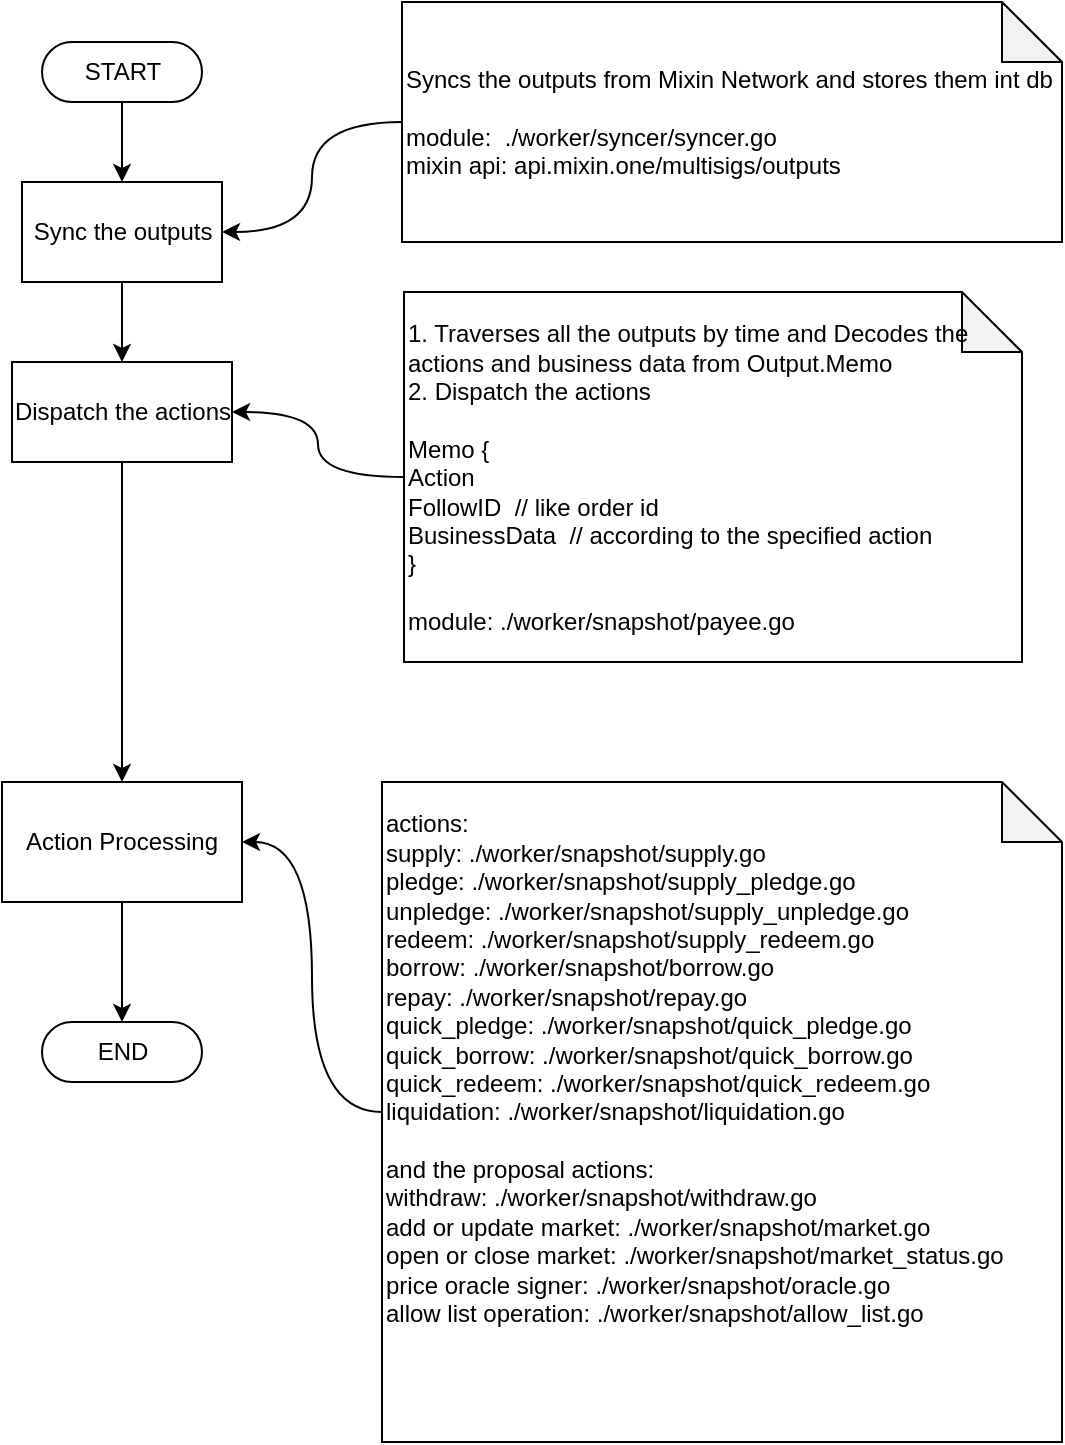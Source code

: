 <mxfile>
    <diagram id="MYfGZhd5R5gHjjigoIOa" name="Page-1">
        <mxGraphModel dx="840" dy="956" grid="1" gridSize="10" guides="1" tooltips="1" connect="1" arrows="1" fold="1" page="1" pageScale="1" pageWidth="850" pageHeight="1100" math="0" shadow="0">
            <root>
                <mxCell id="0"/>
                <mxCell id="1" parent="0"/>
                <mxCell id="4" value="" style="edgeStyle=orthogonalEdgeStyle;rounded=0;orthogonalLoop=1;jettySize=auto;html=1;" parent="1" source="2" target="3" edge="1">
                    <mxGeometry relative="1" as="geometry"/>
                </mxCell>
                <mxCell id="2" value="START" style="html=1;dashed=0;whitespace=wrap;shape=mxgraph.dfd.start" parent="1" vertex="1">
                    <mxGeometry x="140" y="40" width="80" height="30" as="geometry"/>
                </mxCell>
                <mxCell id="12" value="" style="edgeStyle=orthogonalEdgeStyle;curved=1;rounded=0;orthogonalLoop=1;jettySize=auto;html=1;" parent="1" source="3" target="7" edge="1">
                    <mxGeometry relative="1" as="geometry"/>
                </mxCell>
                <mxCell id="3" value="Sync the outputs" style="html=1;dashed=0;whitespace=wrap;" parent="1" vertex="1">
                    <mxGeometry x="130" y="110" width="100" height="50" as="geometry"/>
                </mxCell>
                <mxCell id="6" style="edgeStyle=orthogonalEdgeStyle;rounded=0;orthogonalLoop=1;jettySize=auto;html=1;entryX=1;entryY=0.5;entryDx=0;entryDy=0;curved=1;exitX=0;exitY=0.5;exitDx=0;exitDy=0;exitPerimeter=0;" parent="1" source="9" target="3" edge="1">
                    <mxGeometry relative="1" as="geometry">
                        <mxPoint x="300" y="85" as="sourcePoint"/>
                    </mxGeometry>
                </mxCell>
                <mxCell id="14" style="edgeStyle=orthogonalEdgeStyle;curved=1;rounded=0;orthogonalLoop=1;jettySize=auto;html=1;entryX=0.5;entryY=0;entryDx=0;entryDy=0;" parent="1" source="7" target="15" edge="1">
                    <mxGeometry relative="1" as="geometry">
                        <mxPoint x="180" y="310" as="targetPoint"/>
                    </mxGeometry>
                </mxCell>
                <mxCell id="7" value="Dispatch the actions" style="html=1;dashed=0;whitespace=wrap;" parent="1" vertex="1">
                    <mxGeometry x="125" y="200" width="110" height="50" as="geometry"/>
                </mxCell>
                <mxCell id="9" value="Syncs the outputs from Mixin Network and stores them int db&lt;br&gt;&lt;br&gt;module:&amp;nbsp; ./worker/syncer/syncer.go&lt;br&gt;&lt;font style=&quot;font-size: 12px&quot;&gt;mixin api: api.mixin.one/multisigs/outputs&lt;/font&gt;" style="shape=note;whiteSpace=wrap;html=1;backgroundOutline=1;darkOpacity=0.05;align=left;" parent="1" vertex="1">
                    <mxGeometry x="320" y="20" width="330" height="120" as="geometry"/>
                </mxCell>
                <mxCell id="11" style="edgeStyle=orthogonalEdgeStyle;curved=1;rounded=0;orthogonalLoop=1;jettySize=auto;html=1;entryX=1;entryY=0.5;entryDx=0;entryDy=0;" parent="1" source="10" target="7" edge="1">
                    <mxGeometry relative="1" as="geometry"/>
                </mxCell>
                <mxCell id="10" value="&lt;span&gt;1. Traverses all the outputs by time and Decodes the actions and business data from Output.Memo&lt;br&gt;2. Dispatch the actions&lt;br&gt;&lt;br&gt;Memo {&lt;br&gt;Action&lt;br&gt;FollowID&amp;nbsp; // like order id&lt;br&gt;BusinessData&amp;nbsp; // according to the specified action&lt;br&gt;}&lt;br&gt;&lt;br&gt;module: ./worker/snapshot/payee.go&lt;br&gt;&lt;/span&gt;" style="shape=note;whiteSpace=wrap;html=1;backgroundOutline=1;darkOpacity=0.05;align=left;" parent="1" vertex="1">
                    <mxGeometry x="321" y="165" width="309" height="185" as="geometry"/>
                </mxCell>
                <mxCell id="22" style="edgeStyle=orthogonalEdgeStyle;curved=1;rounded=0;orthogonalLoop=1;jettySize=auto;html=1;" parent="1" source="15" target="21" edge="1">
                    <mxGeometry relative="1" as="geometry"/>
                </mxCell>
                <mxCell id="15" value="Action Processing" style="rounded=0;whiteSpace=wrap;html=1;" parent="1" vertex="1">
                    <mxGeometry x="120" y="410" width="120" height="60" as="geometry"/>
                </mxCell>
                <mxCell id="21" value="END" style="html=1;dashed=0;whitespace=wrap;shape=mxgraph.dfd.start" parent="1" vertex="1">
                    <mxGeometry x="140" y="530" width="80" height="30" as="geometry"/>
                </mxCell>
                <mxCell id="24" style="edgeStyle=orthogonalEdgeStyle;curved=1;rounded=0;orthogonalLoop=1;jettySize=auto;html=1;entryX=1;entryY=0.5;entryDx=0;entryDy=0;" parent="1" source="23" target="15" edge="1">
                    <mxGeometry relative="1" as="geometry"/>
                </mxCell>
                <mxCell id="23" value="&lt;span&gt;actions:&lt;br&gt;supply: ./worker/snapshot/supply.go&lt;br&gt;pledge: ./worker/snapshot/supply_pledge.go&lt;br&gt;unpledge: ./worker/snapshot/supply_unpledge.go&lt;br&gt;redeem: ./worker/snapshot/supply_redeem.go&lt;br&gt;borrow: ./worker/snapshot/borrow.go&lt;br&gt;repay: ./worker/snapshot/repay.go&lt;br&gt;quick_pledge: ./worker/snapshot/quick_pledge.go&lt;br&gt;quick_borrow: ./worker/snapshot/quick_borrow.go&lt;br&gt;quick_redeem: ./worker/snapshot/quick_redeem.go&lt;br&gt;liquidation: ./worker/snapshot/liquidation.go&lt;br&gt;&lt;br&gt;and the proposal actions:&lt;br&gt;withdraw: ./worker/snapshot/withdraw.go&lt;br&gt;add or update market: ./worker/snapshot/market.go&lt;br&gt;open or close market: ./worker/snapshot/market_status.go&lt;br&gt;price oracle signer: ./worker/snapshot/oracle.go&lt;br&gt;allow list operation: ./worker/snapshot/allow_list.go&lt;br&gt;&lt;br&gt;&lt;br&gt;&lt;br&gt;&lt;/span&gt;" style="shape=note;whiteSpace=wrap;html=1;backgroundOutline=1;darkOpacity=0.05;align=left;" parent="1" vertex="1">
                    <mxGeometry x="310" y="410" width="340" height="330" as="geometry"/>
                </mxCell>
            </root>
        </mxGraphModel>
    </diagram>
</mxfile>